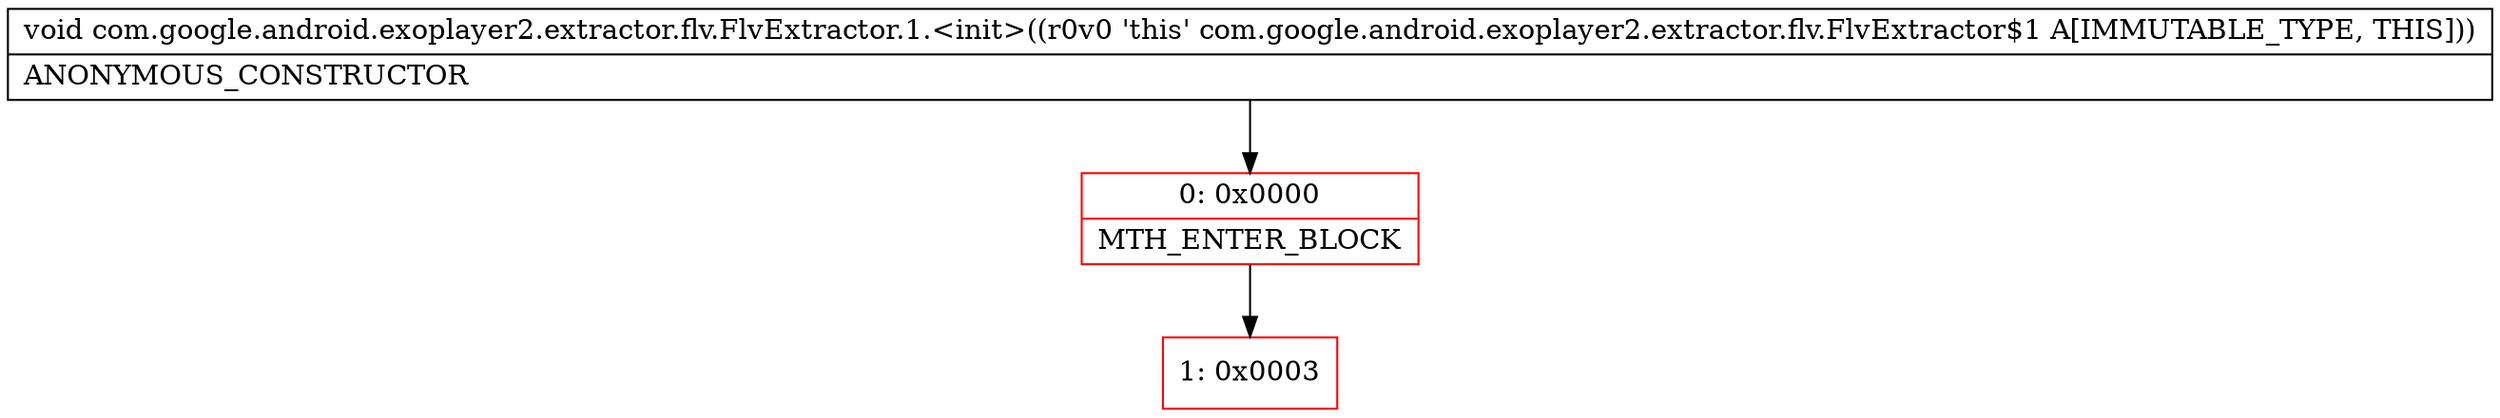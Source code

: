 digraph "CFG forcom.google.android.exoplayer2.extractor.flv.FlvExtractor.1.\<init\>()V" {
subgraph cluster_Region_1324359352 {
label = "R(0)";
node [shape=record,color=blue];
}
Node_0 [shape=record,color=red,label="{0\:\ 0x0000|MTH_ENTER_BLOCK\l}"];
Node_1 [shape=record,color=red,label="{1\:\ 0x0003}"];
MethodNode[shape=record,label="{void com.google.android.exoplayer2.extractor.flv.FlvExtractor.1.\<init\>((r0v0 'this' com.google.android.exoplayer2.extractor.flv.FlvExtractor$1 A[IMMUTABLE_TYPE, THIS]))  | ANONYMOUS_CONSTRUCTOR\l}"];
MethodNode -> Node_0;
Node_0 -> Node_1;
}

